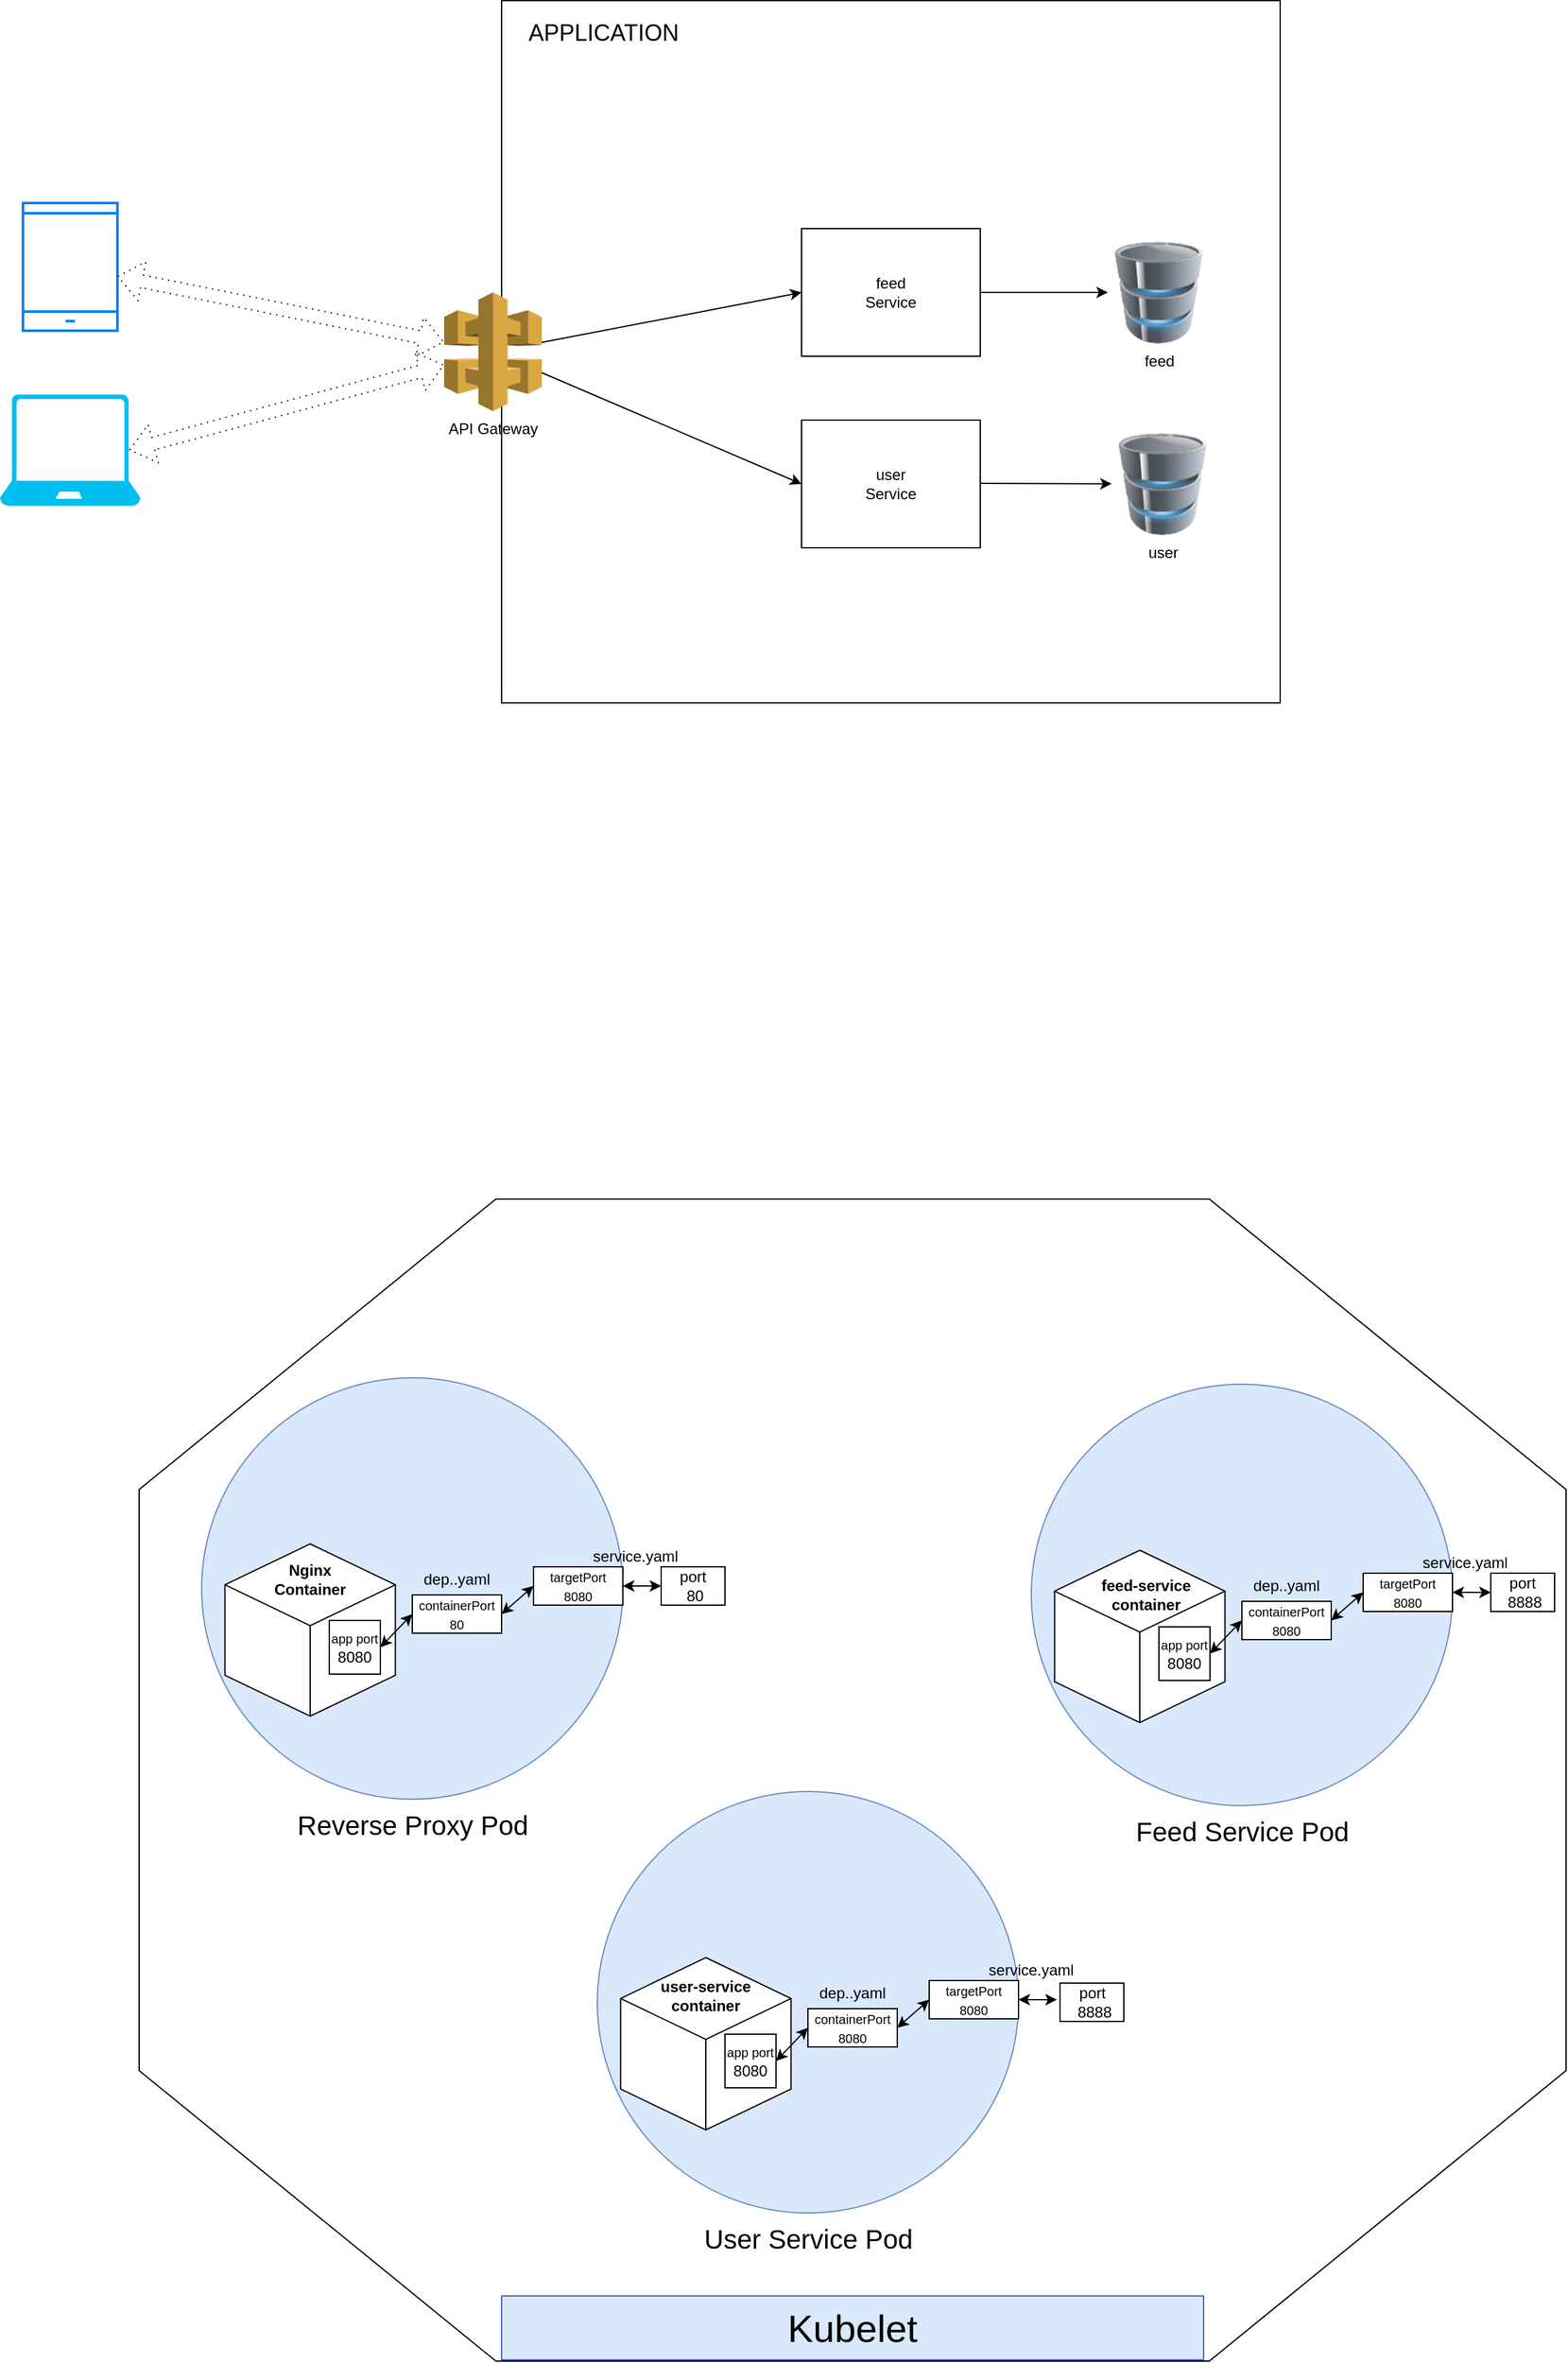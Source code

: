 <mxfile version="13.9.9" type="device"><diagram id="7jJ7ducZyUk2K9jX-SoE" name="Seite-1"><mxGraphModel dx="2844" dy="1644" grid="1" gridSize="10" guides="1" tooltips="1" connect="1" arrows="1" fold="1" page="1" pageScale="1" pageWidth="827" pageHeight="1169" math="0" shadow="0"><root><mxCell id="0"/><mxCell id="1" parent="0"/><mxCell id="e4a0SL7PDLc1cqTqRnBo-29" value="" style="rounded=0;whiteSpace=wrap;html=1;fillColor=none;" parent="1" vertex="1"><mxGeometry x="555" y="171.5" width="610" height="550" as="geometry"/></mxCell><mxCell id="e4a0SL7PDLc1cqTqRnBo-1" value="feed&lt;br&gt;Service" style="rounded=0;whiteSpace=wrap;html=1;" parent="1" vertex="1"><mxGeometry x="790" y="350" width="140" height="100" as="geometry"/></mxCell><mxCell id="e4a0SL7PDLc1cqTqRnBo-2" value="user&lt;br&gt;Service" style="rounded=0;whiteSpace=wrap;html=1;" parent="1" vertex="1"><mxGeometry x="790" y="500" width="140" height="100" as="geometry"/></mxCell><mxCell id="e4a0SL7PDLc1cqTqRnBo-6" value="feed" style="image;html=1;image=img/lib/clip_art/computers/Database_128x128.png" parent="1" vertex="1"><mxGeometry x="1030" y="360" width="80" height="80" as="geometry"/></mxCell><mxCell id="e4a0SL7PDLc1cqTqRnBo-7" value="user" style="image;html=1;image=img/lib/clip_art/computers/Database_128x128.png" parent="1" vertex="1"><mxGeometry x="1033" y="510" width="80" height="80" as="geometry"/></mxCell><mxCell id="e4a0SL7PDLc1cqTqRnBo-15" value="" style="endArrow=classic;html=1;exitX=1;exitY=0.5;exitDx=0;exitDy=0;" parent="1" source="e4a0SL7PDLc1cqTqRnBo-1" target="e4a0SL7PDLc1cqTqRnBo-6" edge="1"><mxGeometry width="50" height="50" relative="1" as="geometry"><mxPoint x="920" y="430" as="sourcePoint"/><mxPoint x="970" y="380" as="targetPoint"/></mxGeometry></mxCell><mxCell id="e4a0SL7PDLc1cqTqRnBo-16" value="" style="endArrow=classic;html=1;exitX=1;exitY=0.5;exitDx=0;exitDy=0;" parent="1" target="e4a0SL7PDLc1cqTqRnBo-7" edge="1"><mxGeometry width="50" height="50" relative="1" as="geometry"><mxPoint x="930" y="549.5" as="sourcePoint"/><mxPoint x="1030" y="549.5" as="targetPoint"/></mxGeometry></mxCell><mxCell id="e4a0SL7PDLc1cqTqRnBo-17" value="API Gateway&lt;br&gt;" style="outlineConnect=0;dashed=0;verticalLabelPosition=bottom;verticalAlign=top;align=center;html=1;shape=mxgraph.aws3.api_gateway;fillColor=#D9A741;shadow=0;noLabel=0;portConstraintRotation=0;sketch=0;horizontal=1;" parent="1" vertex="1"><mxGeometry x="510" y="400" width="76.5" height="93" as="geometry"/></mxCell><mxCell id="e4a0SL7PDLc1cqTqRnBo-19" value="" style="endArrow=classic;html=1;entryX=0;entryY=0.5;entryDx=0;entryDy=0;" parent="1" source="e4a0SL7PDLc1cqTqRnBo-17" target="e4a0SL7PDLc1cqTqRnBo-1" edge="1"><mxGeometry width="50" height="50" relative="1" as="geometry"><mxPoint x="720" y="420" as="sourcePoint"/><mxPoint x="770" y="370" as="targetPoint"/></mxGeometry></mxCell><mxCell id="e4a0SL7PDLc1cqTqRnBo-20" value="" style="endArrow=classic;html=1;entryX=0;entryY=0.5;entryDx=0;entryDy=0;" parent="1" source="e4a0SL7PDLc1cqTqRnBo-17" target="e4a0SL7PDLc1cqTqRnBo-2" edge="1"><mxGeometry width="50" height="50" relative="1" as="geometry"><mxPoint x="610" y="580" as="sourcePoint"/><mxPoint x="660" y="530" as="targetPoint"/></mxGeometry></mxCell><mxCell id="e4a0SL7PDLc1cqTqRnBo-30" value="&lt;font style=&quot;font-size: 18px&quot;&gt;APPLICATION&lt;/font&gt;" style="text;html=1;strokeColor=none;fillColor=none;align=center;verticalAlign=middle;whiteSpace=wrap;rounded=0;" parent="1" vertex="1"><mxGeometry x="540" y="171.5" width="190" height="50" as="geometry"/></mxCell><mxCell id="e4a0SL7PDLc1cqTqRnBo-33" value="" style="html=1;verticalLabelPosition=bottom;align=center;labelBackgroundColor=#ffffff;verticalAlign=top;strokeWidth=2;strokeColor=#0080F0;shadow=0;dashed=0;shape=mxgraph.ios7.icons.smartphone;rounded=0;sketch=0;fillColor=#ffffff;gradientColor=none;" parent="1" vertex="1"><mxGeometry x="180" y="330" width="74" height="100" as="geometry"/></mxCell><mxCell id="e4a0SL7PDLc1cqTqRnBo-34" value="" style="verticalLabelPosition=bottom;html=1;verticalAlign=top;align=center;strokeColor=none;fillColor=#00BEF2;shape=mxgraph.azure.laptop;pointerEvents=1;rounded=0;shadow=0;sketch=0;" parent="1" vertex="1"><mxGeometry x="162" y="480" width="110" height="87" as="geometry"/></mxCell><mxCell id="e4a0SL7PDLc1cqTqRnBo-36" value="" style="shape=flexArrow;endArrow=classic;startArrow=classic;html=1;dashed=1;dashPattern=1 4;fontColor=#0335FF;" parent="1" source="e4a0SL7PDLc1cqTqRnBo-33" target="e4a0SL7PDLc1cqTqRnBo-17" edge="1"><mxGeometry width="50" height="50" relative="1" as="geometry"><mxPoint x="270" y="390" as="sourcePoint"/><mxPoint x="480" y="440" as="targetPoint"/></mxGeometry></mxCell><mxCell id="e4a0SL7PDLc1cqTqRnBo-37" value="" style="shape=flexArrow;endArrow=classic;startArrow=classic;html=1;dashed=1;dashPattern=1 4;fontColor=#0335FF;exitX=0.92;exitY=0.5;exitDx=0;exitDy=0;exitPerimeter=0;" parent="1" source="e4a0SL7PDLc1cqTqRnBo-34" target="e4a0SL7PDLc1cqTqRnBo-17" edge="1"><mxGeometry width="50" height="50" relative="1" as="geometry"><mxPoint x="290" y="540" as="sourcePoint"/><mxPoint x="490" y="470" as="targetPoint"/></mxGeometry></mxCell><mxCell id="_x0Lh-C6W9CwU5ylgda7-14" value="" style="verticalLabelPosition=bottom;verticalAlign=top;html=1;shape=mxgraph.basic.polygon;polyCoords=[[0.25,0],[0.75,0],[1,0.25],[1,0.75],[0.75,1],[0.25,1],[0,0.75],[0,0.25]];polyline=0;fillColor=none;" vertex="1" parent="1"><mxGeometry x="271" y="1110" width="1118" height="910" as="geometry"/></mxCell><mxCell id="_x0Lh-C6W9CwU5ylgda7-15" value="&lt;font style=&quot;font-size: 30px&quot;&gt;Kubelet&lt;/font&gt;" style="text;html=1;fillColor=#dae8fc;align=center;verticalAlign=middle;whiteSpace=wrap;rounded=0;strokeColor=#475BBF;" vertex="1" parent="1"><mxGeometry x="555" y="1969" width="550" height="50" as="geometry"/></mxCell><mxCell id="_x0Lh-C6W9CwU5ylgda7-16" value="" style="ellipse;whiteSpace=wrap;html=1;aspect=fixed;fillColor=#dae8fc;strokeColor=#6c8ebf;" vertex="1" parent="1"><mxGeometry x="320" y="1250" width="330" height="330" as="geometry"/></mxCell><mxCell id="_x0Lh-C6W9CwU5ylgda7-17" value="&lt;font style=&quot;font-size: 21px&quot;&gt;Reverse Proxy Pod&lt;/font&gt;" style="text;html=1;strokeColor=none;fillColor=none;align=center;verticalAlign=middle;whiteSpace=wrap;rounded=0;" vertex="1" parent="1"><mxGeometry x="372.5" y="1590" width="225" height="20" as="geometry"/></mxCell><mxCell id="_x0Lh-C6W9CwU5ylgda7-19" value="" style="whiteSpace=wrap;html=1;shape=mxgraph.basic.isocube;isoAngle=15;strokeColor=#000000;fillColor=#ffffff;gradientColor=none;" vertex="1" parent="1"><mxGeometry x="338.25" y="1380" width="133.5" height="135" as="geometry"/></mxCell><mxCell id="_x0Lh-C6W9CwU5ylgda7-20" value="&lt;span style=&quot;font-weight: 700&quot;&gt;Nginx Container&lt;/span&gt;" style="text;html=1;strokeColor=none;fillColor=none;align=center;verticalAlign=middle;whiteSpace=wrap;rounded=0;" vertex="1" parent="1"><mxGeometry x="370" y="1388" width="70" height="40" as="geometry"/></mxCell><mxCell id="_x0Lh-C6W9CwU5ylgda7-23" value="port&lt;br&gt;&amp;nbsp;80" style="rounded=0;whiteSpace=wrap;html=1;strokeColor=#000000;fillColor=#ffffff;gradientColor=none;" vertex="1" parent="1"><mxGeometry x="680" y="1398" width="50" height="30" as="geometry"/></mxCell><mxCell id="_x0Lh-C6W9CwU5ylgda7-24" value="&lt;font style=&quot;font-size: 10px&quot;&gt;targetPort&lt;br&gt;8080&lt;/font&gt;" style="rounded=0;whiteSpace=wrap;html=1;strokeColor=#000000;fillColor=#ffffff;gradientColor=none;" vertex="1" parent="1"><mxGeometry x="580" y="1398" width="70" height="30" as="geometry"/></mxCell><mxCell id="_x0Lh-C6W9CwU5ylgda7-25" value="service.yaml" style="text;html=1;strokeColor=none;fillColor=none;align=center;verticalAlign=middle;whiteSpace=wrap;rounded=0;" vertex="1" parent="1"><mxGeometry x="640" y="1380" width="40" height="20" as="geometry"/></mxCell><mxCell id="_x0Lh-C6W9CwU5ylgda7-26" value="&lt;font style=&quot;font-size: 10px&quot;&gt;containerPort&lt;br&gt;80&lt;/font&gt;" style="rounded=0;whiteSpace=wrap;html=1;strokeColor=#000000;fillColor=#ffffff;gradientColor=none;" vertex="1" parent="1"><mxGeometry x="485" y="1420" width="70" height="30" as="geometry"/></mxCell><mxCell id="_x0Lh-C6W9CwU5ylgda7-27" value="dep..yaml" style="text;html=1;strokeColor=none;fillColor=none;align=center;verticalAlign=middle;whiteSpace=wrap;rounded=0;" vertex="1" parent="1"><mxGeometry x="500" y="1398" width="40" height="20" as="geometry"/></mxCell><mxCell id="_x0Lh-C6W9CwU5ylgda7-32" value="" style="endArrow=classic;startArrow=classic;html=1;fillColor=#ffffff;exitX=0;exitY=0.5;exitDx=0;exitDy=0;entryX=1;entryY=0.5;entryDx=0;entryDy=0;" edge="1" parent="1" source="_x0Lh-C6W9CwU5ylgda7-23" target="_x0Lh-C6W9CwU5ylgda7-24"><mxGeometry width="50" height="50" relative="1" as="geometry"><mxPoint x="700" y="1380" as="sourcePoint"/><mxPoint x="750" y="1330" as="targetPoint"/></mxGeometry></mxCell><mxCell id="_x0Lh-C6W9CwU5ylgda7-33" value="" style="endArrow=classic;startArrow=classic;html=1;fillColor=#ffffff;entryX=0;entryY=0.5;entryDx=0;entryDy=0;exitX=1;exitY=0.5;exitDx=0;exitDy=0;" edge="1" parent="1" source="_x0Lh-C6W9CwU5ylgda7-26" target="_x0Lh-C6W9CwU5ylgda7-24"><mxGeometry width="50" height="50" relative="1" as="geometry"><mxPoint x="530" y="1470" as="sourcePoint"/><mxPoint x="580" y="1420" as="targetPoint"/></mxGeometry></mxCell><mxCell id="_x0Lh-C6W9CwU5ylgda7-34" value="&lt;span style=&quot;font-size: 10px&quot;&gt;app port&lt;br&gt;&lt;/span&gt;8080" style="rounded=0;whiteSpace=wrap;html=1;strokeColor=#000000;fillColor=#ffffff;gradientColor=none;" vertex="1" parent="1"><mxGeometry x="420" y="1440" width="40" height="42" as="geometry"/></mxCell><mxCell id="_x0Lh-C6W9CwU5ylgda7-35" value="" style="endArrow=classic;startArrow=classic;html=1;fillColor=#ffffff;exitX=1;exitY=0.5;exitDx=0;exitDy=0;entryX=0;entryY=0.5;entryDx=0;entryDy=0;" edge="1" parent="1" source="_x0Lh-C6W9CwU5ylgda7-34" target="_x0Lh-C6W9CwU5ylgda7-26"><mxGeometry width="50" height="50" relative="1" as="geometry"><mxPoint x="440" y="1420" as="sourcePoint"/><mxPoint x="490" y="1370" as="targetPoint"/></mxGeometry></mxCell><mxCell id="_x0Lh-C6W9CwU5ylgda7-37" value="" style="ellipse;whiteSpace=wrap;html=1;aspect=fixed;fillColor=#dae8fc;strokeColor=#6c8ebf;" vertex="1" parent="1"><mxGeometry x="970" y="1255" width="330" height="330" as="geometry"/></mxCell><mxCell id="_x0Lh-C6W9CwU5ylgda7-38" value="&lt;font style=&quot;font-size: 21px&quot;&gt;Feed Service Pod&lt;/font&gt;" style="text;html=1;strokeColor=none;fillColor=none;align=center;verticalAlign=middle;whiteSpace=wrap;rounded=0;" vertex="1" parent="1"><mxGeometry x="1022.5" y="1595" width="225" height="20" as="geometry"/></mxCell><mxCell id="_x0Lh-C6W9CwU5ylgda7-39" value="" style="whiteSpace=wrap;html=1;shape=mxgraph.basic.isocube;isoAngle=15;strokeColor=#000000;fillColor=#ffffff;gradientColor=none;" vertex="1" parent="1"><mxGeometry x="988.25" y="1385" width="133.5" height="135" as="geometry"/></mxCell><mxCell id="_x0Lh-C6W9CwU5ylgda7-40" value="&lt;span style=&quot;font-weight: 700&quot;&gt;feed-service&lt;br&gt;container&lt;br&gt;&lt;/span&gt;" style="text;html=1;strokeColor=none;fillColor=none;align=center;verticalAlign=middle;whiteSpace=wrap;rounded=0;" vertex="1" parent="1"><mxGeometry x="1010" y="1400" width="100" height="40" as="geometry"/></mxCell><mxCell id="_x0Lh-C6W9CwU5ylgda7-41" value="port&lt;br&gt;&amp;nbsp;8888" style="rounded=0;whiteSpace=wrap;html=1;strokeColor=#000000;fillColor=#ffffff;gradientColor=none;" vertex="1" parent="1"><mxGeometry x="1330" y="1403" width="50" height="30" as="geometry"/></mxCell><mxCell id="_x0Lh-C6W9CwU5ylgda7-42" value="&lt;font style=&quot;font-size: 10px&quot;&gt;targetPort&lt;br&gt;8080&lt;/font&gt;" style="rounded=0;whiteSpace=wrap;html=1;strokeColor=#000000;fillColor=#ffffff;gradientColor=none;" vertex="1" parent="1"><mxGeometry x="1230" y="1403" width="70" height="30" as="geometry"/></mxCell><mxCell id="_x0Lh-C6W9CwU5ylgda7-43" value="service.yaml" style="text;html=1;strokeColor=none;fillColor=none;align=center;verticalAlign=middle;whiteSpace=wrap;rounded=0;" vertex="1" parent="1"><mxGeometry x="1290" y="1385" width="40" height="20" as="geometry"/></mxCell><mxCell id="_x0Lh-C6W9CwU5ylgda7-44" value="&lt;font style=&quot;font-size: 10px&quot;&gt;containerPort&lt;br&gt;8080&lt;/font&gt;" style="rounded=0;whiteSpace=wrap;html=1;strokeColor=#000000;fillColor=#ffffff;gradientColor=none;" vertex="1" parent="1"><mxGeometry x="1135" y="1425" width="70" height="30" as="geometry"/></mxCell><mxCell id="_x0Lh-C6W9CwU5ylgda7-45" value="dep..yaml" style="text;html=1;strokeColor=none;fillColor=none;align=center;verticalAlign=middle;whiteSpace=wrap;rounded=0;" vertex="1" parent="1"><mxGeometry x="1150" y="1403" width="40" height="20" as="geometry"/></mxCell><mxCell id="_x0Lh-C6W9CwU5ylgda7-46" value="" style="endArrow=classic;startArrow=classic;html=1;fillColor=#ffffff;exitX=0;exitY=0.5;exitDx=0;exitDy=0;entryX=1;entryY=0.5;entryDx=0;entryDy=0;" edge="1" parent="1" source="_x0Lh-C6W9CwU5ylgda7-41" target="_x0Lh-C6W9CwU5ylgda7-42"><mxGeometry width="50" height="50" relative="1" as="geometry"><mxPoint x="1350" y="1385" as="sourcePoint"/><mxPoint x="1400" y="1335" as="targetPoint"/></mxGeometry></mxCell><mxCell id="_x0Lh-C6W9CwU5ylgda7-47" value="" style="endArrow=classic;startArrow=classic;html=1;fillColor=#ffffff;entryX=0;entryY=0.5;entryDx=0;entryDy=0;exitX=1;exitY=0.5;exitDx=0;exitDy=0;" edge="1" parent="1" source="_x0Lh-C6W9CwU5ylgda7-44" target="_x0Lh-C6W9CwU5ylgda7-42"><mxGeometry width="50" height="50" relative="1" as="geometry"><mxPoint x="1180" y="1475" as="sourcePoint"/><mxPoint x="1230" y="1425" as="targetPoint"/></mxGeometry></mxCell><mxCell id="_x0Lh-C6W9CwU5ylgda7-48" value="&lt;span style=&quot;font-size: 10px&quot;&gt;app port&lt;br&gt;&lt;/span&gt;8080" style="rounded=0;whiteSpace=wrap;html=1;strokeColor=#000000;fillColor=#ffffff;gradientColor=none;" vertex="1" parent="1"><mxGeometry x="1070" y="1445" width="40" height="42" as="geometry"/></mxCell><mxCell id="_x0Lh-C6W9CwU5ylgda7-49" value="" style="endArrow=classic;startArrow=classic;html=1;fillColor=#ffffff;exitX=1;exitY=0.5;exitDx=0;exitDy=0;entryX=0;entryY=0.5;entryDx=0;entryDy=0;" edge="1" parent="1" source="_x0Lh-C6W9CwU5ylgda7-48" target="_x0Lh-C6W9CwU5ylgda7-44"><mxGeometry width="50" height="50" relative="1" as="geometry"><mxPoint x="1090" y="1425" as="sourcePoint"/><mxPoint x="1140" y="1375" as="targetPoint"/></mxGeometry></mxCell><mxCell id="_x0Lh-C6W9CwU5ylgda7-50" value="" style="ellipse;whiteSpace=wrap;html=1;aspect=fixed;fillColor=#dae8fc;strokeColor=#6c8ebf;" vertex="1" parent="1"><mxGeometry x="630" y="1574" width="330" height="330" as="geometry"/></mxCell><mxCell id="_x0Lh-C6W9CwU5ylgda7-51" value="&lt;font style=&quot;font-size: 21px&quot;&gt;User Service Pod&lt;/font&gt;" style="text;html=1;strokeColor=none;fillColor=none;align=center;verticalAlign=middle;whiteSpace=wrap;rounded=0;" vertex="1" parent="1"><mxGeometry x="682.5" y="1914" width="225" height="20" as="geometry"/></mxCell><mxCell id="_x0Lh-C6W9CwU5ylgda7-52" value="" style="whiteSpace=wrap;html=1;shape=mxgraph.basic.isocube;isoAngle=15;strokeColor=#000000;fillColor=#ffffff;gradientColor=none;" vertex="1" parent="1"><mxGeometry x="648.25" y="1704" width="133.5" height="135" as="geometry"/></mxCell><mxCell id="_x0Lh-C6W9CwU5ylgda7-53" value="&lt;span style=&quot;font-weight: 700&quot;&gt;user-service&lt;br&gt;container&lt;br&gt;&lt;/span&gt;" style="text;html=1;strokeColor=none;fillColor=none;align=center;verticalAlign=middle;whiteSpace=wrap;rounded=0;" vertex="1" parent="1"><mxGeometry x="670" y="1714" width="90" height="40" as="geometry"/></mxCell><mxCell id="_x0Lh-C6W9CwU5ylgda7-54" value="port&lt;br&gt;&amp;nbsp;8888" style="rounded=0;whiteSpace=wrap;html=1;strokeColor=#000000;fillColor=#ffffff;gradientColor=none;" vertex="1" parent="1"><mxGeometry x="992.5" y="1724" width="50" height="30" as="geometry"/></mxCell><mxCell id="_x0Lh-C6W9CwU5ylgda7-55" value="&lt;font style=&quot;font-size: 10px&quot;&gt;targetPort&lt;br&gt;8080&lt;/font&gt;" style="rounded=0;whiteSpace=wrap;html=1;strokeColor=#000000;fillColor=#ffffff;gradientColor=none;" vertex="1" parent="1"><mxGeometry x="890" y="1722" width="70" height="30" as="geometry"/></mxCell><mxCell id="_x0Lh-C6W9CwU5ylgda7-56" value="service.yaml" style="text;html=1;strokeColor=none;fillColor=none;align=center;verticalAlign=middle;whiteSpace=wrap;rounded=0;" vertex="1" parent="1"><mxGeometry x="950" y="1704" width="40" height="20" as="geometry"/></mxCell><mxCell id="_x0Lh-C6W9CwU5ylgda7-57" value="&lt;font style=&quot;font-size: 10px&quot;&gt;containerPort&lt;br&gt;8080&lt;/font&gt;" style="rounded=0;whiteSpace=wrap;html=1;strokeColor=#000000;fillColor=#ffffff;gradientColor=none;" vertex="1" parent="1"><mxGeometry x="795" y="1744" width="70" height="30" as="geometry"/></mxCell><mxCell id="_x0Lh-C6W9CwU5ylgda7-58" value="dep..yaml" style="text;html=1;strokeColor=none;fillColor=none;align=center;verticalAlign=middle;whiteSpace=wrap;rounded=0;" vertex="1" parent="1"><mxGeometry x="810" y="1722" width="40" height="20" as="geometry"/></mxCell><mxCell id="_x0Lh-C6W9CwU5ylgda7-59" value="" style="endArrow=classic;startArrow=classic;html=1;fillColor=#ffffff;exitX=0;exitY=0.5;exitDx=0;exitDy=0;entryX=1;entryY=0.5;entryDx=0;entryDy=0;" edge="1" parent="1" target="_x0Lh-C6W9CwU5ylgda7-55"><mxGeometry width="50" height="50" relative="1" as="geometry"><mxPoint x="990" y="1737" as="sourcePoint"/><mxPoint x="1060" y="1654" as="targetPoint"/></mxGeometry></mxCell><mxCell id="_x0Lh-C6W9CwU5ylgda7-60" value="" style="endArrow=classic;startArrow=classic;html=1;fillColor=#ffffff;entryX=0;entryY=0.5;entryDx=0;entryDy=0;exitX=1;exitY=0.5;exitDx=0;exitDy=0;" edge="1" parent="1" source="_x0Lh-C6W9CwU5ylgda7-57" target="_x0Lh-C6W9CwU5ylgda7-55"><mxGeometry width="50" height="50" relative="1" as="geometry"><mxPoint x="840" y="1794" as="sourcePoint"/><mxPoint x="890" y="1744" as="targetPoint"/></mxGeometry></mxCell><mxCell id="_x0Lh-C6W9CwU5ylgda7-61" value="&lt;span style=&quot;font-size: 10px&quot;&gt;app port&lt;br&gt;&lt;/span&gt;8080" style="rounded=0;whiteSpace=wrap;html=1;strokeColor=#000000;fillColor=#ffffff;gradientColor=none;" vertex="1" parent="1"><mxGeometry x="730" y="1764" width="40" height="42" as="geometry"/></mxCell><mxCell id="_x0Lh-C6W9CwU5ylgda7-62" value="" style="endArrow=classic;startArrow=classic;html=1;fillColor=#ffffff;exitX=1;exitY=0.5;exitDx=0;exitDy=0;entryX=0;entryY=0.5;entryDx=0;entryDy=0;" edge="1" parent="1" source="_x0Lh-C6W9CwU5ylgda7-61" target="_x0Lh-C6W9CwU5ylgda7-57"><mxGeometry width="50" height="50" relative="1" as="geometry"><mxPoint x="750" y="1744" as="sourcePoint"/><mxPoint x="800" y="1694" as="targetPoint"/></mxGeometry></mxCell></root></mxGraphModel></diagram></mxfile>